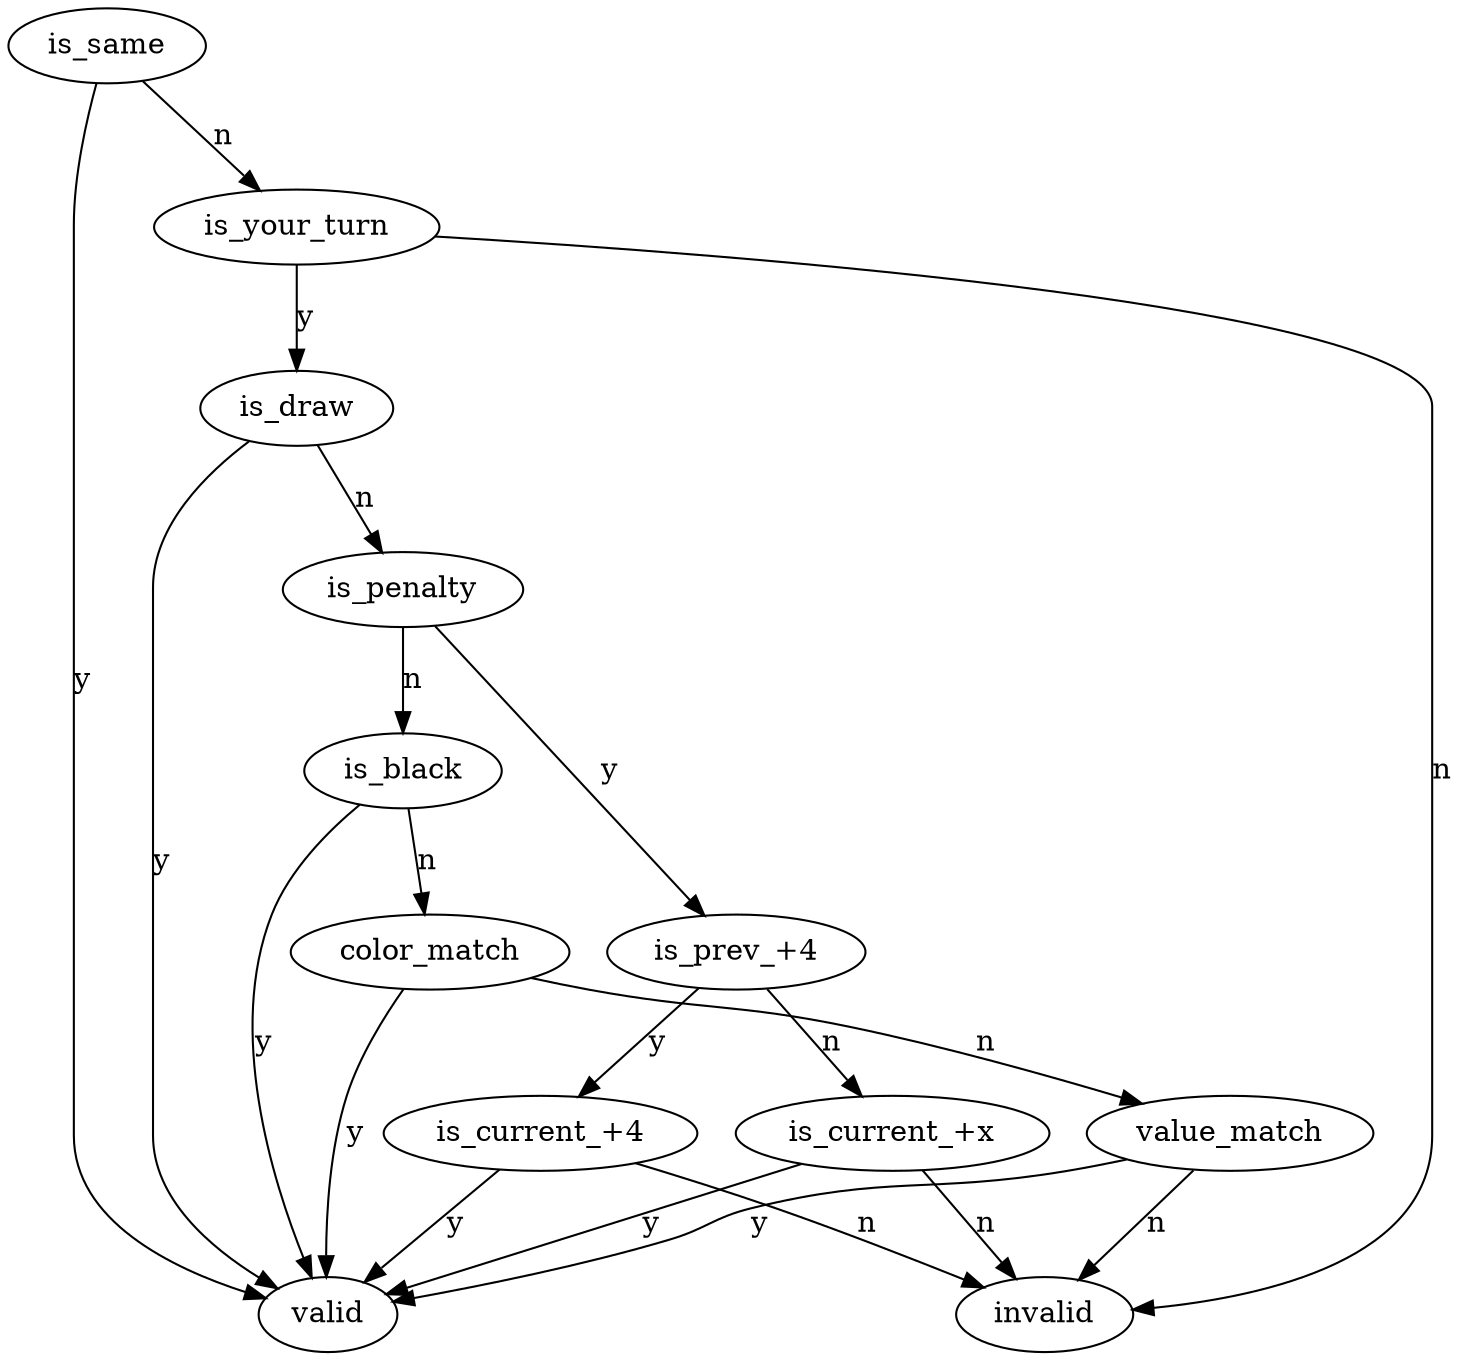 digraph G {
    is_same -> valid [label="y"];
    is_same -> is_your_turn [label="n"];
    is_your_turn -> invalid [label="n"];
    is_your_turn -> is_draw [label="y"];
    is_draw -> valid [label="y"];
    is_draw -> is_penalty [label="n"];
    is_penalty -> "is_prev_+4" [label="y"];
    is_penalty -> is_black [label="n"];
    is_black -> valid [label="y"];
    is_black -> color_match [label="n"];
    "is_prev_+4" -> "is_current_+4" [label="y"];
    "is_prev_+4" -> "is_current_+x" [label="n"];
    "is_current_+4" -> valid [label="y"];
    "is_current_+4" -> invalid [label="n"];
    "is_current_+x" -> valid [label="y"];
    "is_current_+x" -> invalid [label="n"];
    color_match -> valid [label="y"];
    color_match -> value_match [label="n"];
    value_match -> valid [label="y"];
    value_match -> invalid [label="n"];
}
